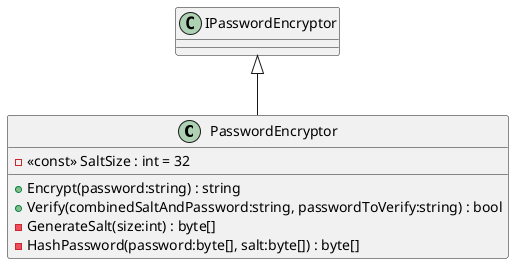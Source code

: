 @startuml
class PasswordEncryptor {
    - <<const>> SaltSize : int = 32
    + Encrypt(password:string) : string
    + Verify(combinedSaltAndPassword:string, passwordToVerify:string) : bool
    - GenerateSalt(size:int) : byte[]
    - HashPassword(password:byte[], salt:byte[]) : byte[]
}
IPasswordEncryptor <|-- PasswordEncryptor
@enduml
